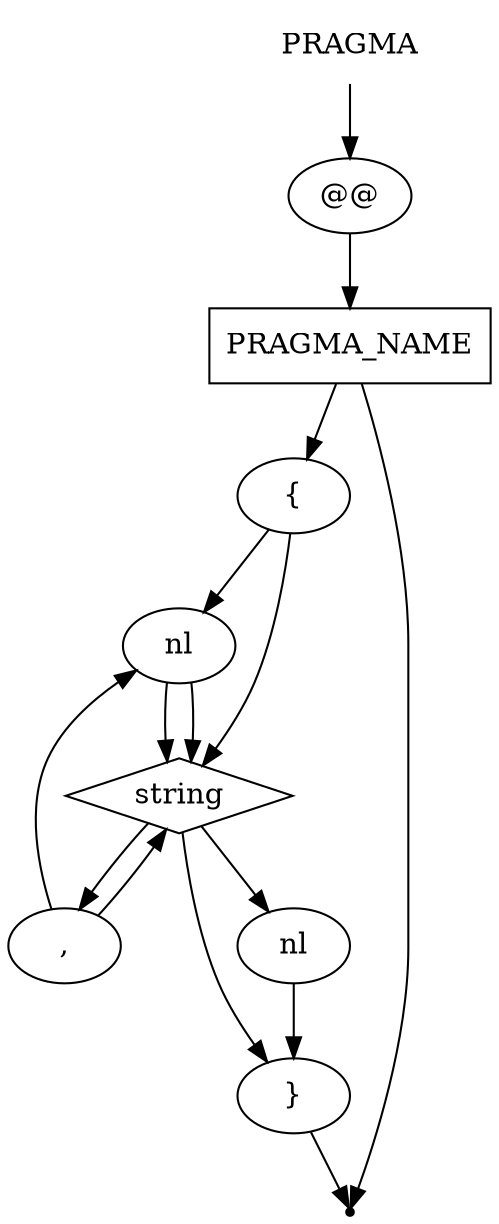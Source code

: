 digraph PRAGMA {
    start [label=PRAGMA shape=plaintext]
    pragma_marker [label="@@" shape=oval]
    pragma_name [label=PRAGMA_NAME shape=box]
    br_open [label="{" shape=oval]
    br_close [label="}" shape=oval]
    nl1 [label="nl" shape=oval]
    nl2 [label="nl" shape=oval]
    comma [label="," shape=oval]
    term_string [label=string shape=diamond]
    end [label="" shape=point]
    start -> pragma_marker
    pragma_marker -> pragma_name
    pragma_name -> br_open
    pragma_name -> end
    br_open -> term_string
    br_open -> nl1
    nl1 -> term_string
    term_string -> comma
    term_string -> br_close
    term_string -> nl2
    comma -> term_string
    comma -> nl1
    nl1 -> term_string
    nl2 -> br_close
    br_close -> end
}